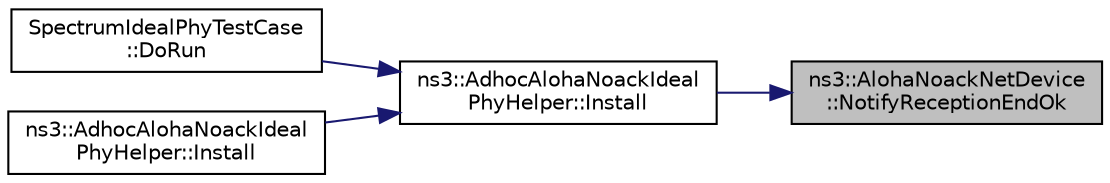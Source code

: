 digraph "ns3::AlohaNoackNetDevice::NotifyReceptionEndOk"
{
 // LATEX_PDF_SIZE
  edge [fontname="Helvetica",fontsize="10",labelfontname="Helvetica",labelfontsize="10"];
  node [fontname="Helvetica",fontsize="10",shape=record];
  rankdir="RL";
  Node1 [label="ns3::AlohaNoackNetDevice\l::NotifyReceptionEndOk",height=0.2,width=0.4,color="black", fillcolor="grey75", style="filled", fontcolor="black",tooltip="Notify the MAC that the PHY finished a reception successfully."];
  Node1 -> Node2 [dir="back",color="midnightblue",fontsize="10",style="solid",fontname="Helvetica"];
  Node2 [label="ns3::AdhocAlohaNoackIdeal\lPhyHelper::Install",height=0.2,width=0.4,color="black", fillcolor="white", style="filled",URL="$classns3_1_1_adhoc_aloha_noack_ideal_phy_helper.html#af934d66802b42e6594fe4fad8920fbc1",tooltip=" "];
  Node2 -> Node3 [dir="back",color="midnightblue",fontsize="10",style="solid",fontname="Helvetica"];
  Node3 [label="SpectrumIdealPhyTestCase\l::DoRun",height=0.2,width=0.4,color="black", fillcolor="white", style="filled",URL="$class_spectrum_ideal_phy_test_case.html#a25d1032a0b2d93dc10302aeae4b8338b",tooltip="Implementation to actually run this TestCase."];
  Node2 -> Node4 [dir="back",color="midnightblue",fontsize="10",style="solid",fontname="Helvetica"];
  Node4 [label="ns3::AdhocAlohaNoackIdeal\lPhyHelper::Install",height=0.2,width=0.4,color="black", fillcolor="white", style="filled",URL="$classns3_1_1_adhoc_aloha_noack_ideal_phy_helper.html#a7b38cdfdd014421c19f30fb3d1dc17cd",tooltip=" "];
}
